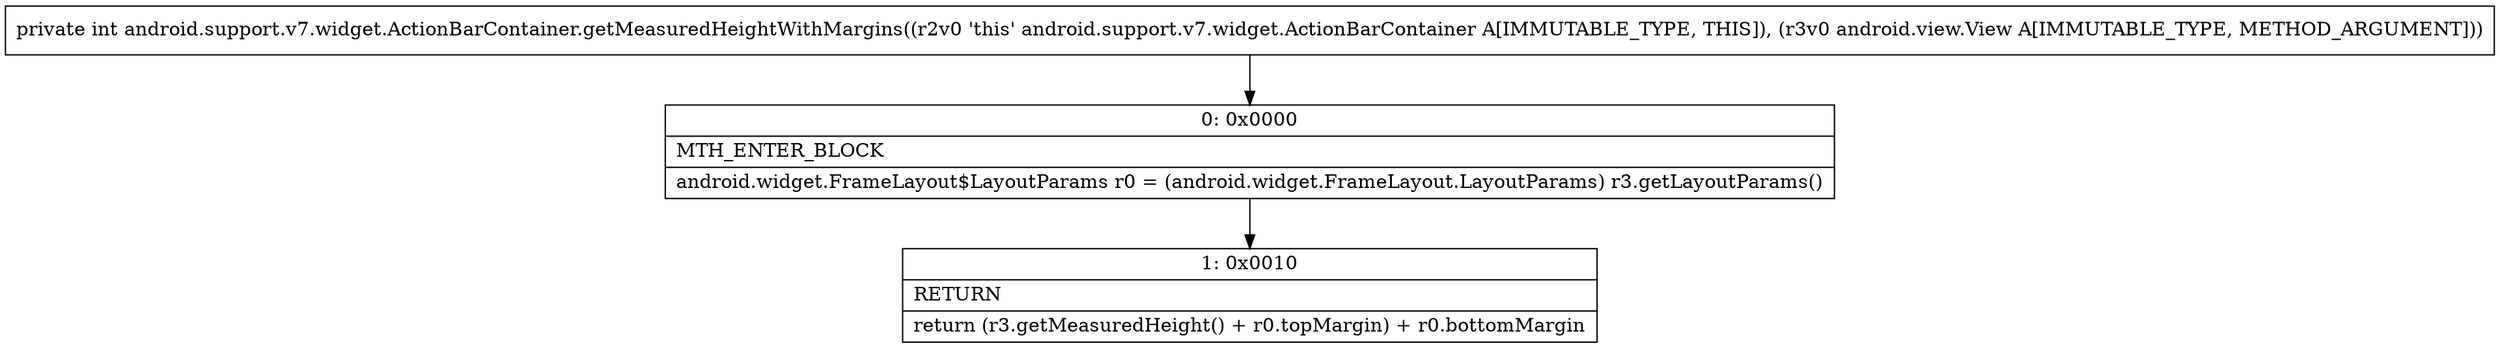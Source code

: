 digraph "CFG forandroid.support.v7.widget.ActionBarContainer.getMeasuredHeightWithMargins(Landroid\/view\/View;)I" {
Node_0 [shape=record,label="{0\:\ 0x0000|MTH_ENTER_BLOCK\l|android.widget.FrameLayout$LayoutParams r0 = (android.widget.FrameLayout.LayoutParams) r3.getLayoutParams()\l}"];
Node_1 [shape=record,label="{1\:\ 0x0010|RETURN\l|return (r3.getMeasuredHeight() + r0.topMargin) + r0.bottomMargin\l}"];
MethodNode[shape=record,label="{private int android.support.v7.widget.ActionBarContainer.getMeasuredHeightWithMargins((r2v0 'this' android.support.v7.widget.ActionBarContainer A[IMMUTABLE_TYPE, THIS]), (r3v0 android.view.View A[IMMUTABLE_TYPE, METHOD_ARGUMENT])) }"];
MethodNode -> Node_0;
Node_0 -> Node_1;
}

